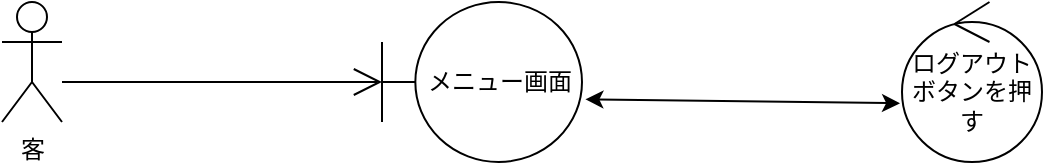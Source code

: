 <mxfile version="28.2.4">
  <diagram name="ページ1" id="SFMOJvE3ZJm7FPMLd5KX">
    <mxGraphModel dx="1017" dy="460" grid="1" gridSize="10" guides="1" tooltips="1" connect="1" arrows="1" fold="1" page="1" pageScale="1" pageWidth="1169" pageHeight="827" math="0" shadow="0">
      <root>
        <mxCell id="0" />
        <mxCell id="1" parent="0" />
        <mxCell id="s8_s2cy3kdPvnvvf6H2q-2" value="客" style="shape=umlActor;verticalLabelPosition=bottom;verticalAlign=top;html=1;" vertex="1" parent="1">
          <mxGeometry x="200" y="110" width="30" height="60" as="geometry" />
        </mxCell>
        <mxCell id="s8_s2cy3kdPvnvvf6H2q-3" value="" style="endArrow=open;endFill=1;endSize=12;html=1;rounded=0;" edge="1" parent="1">
          <mxGeometry width="160" relative="1" as="geometry">
            <mxPoint x="230" y="150" as="sourcePoint" />
            <mxPoint x="390" y="150" as="targetPoint" />
          </mxGeometry>
        </mxCell>
        <mxCell id="s8_s2cy3kdPvnvvf6H2q-4" value="メニュー画面" style="shape=umlBoundary;whiteSpace=wrap;html=1;" vertex="1" parent="1">
          <mxGeometry x="390" y="110" width="100" height="80" as="geometry" />
        </mxCell>
        <mxCell id="s8_s2cy3kdPvnvvf6H2q-5" value="ログアウトボタンを押す" style="ellipse;shape=umlControl;whiteSpace=wrap;html=1;" vertex="1" parent="1">
          <mxGeometry x="650" y="110" width="70" height="80" as="geometry" />
        </mxCell>
        <mxCell id="s8_s2cy3kdPvnvvf6H2q-8" value="" style="endArrow=classic;startArrow=classic;html=1;rounded=0;entryX=-0.014;entryY=0.633;entryDx=0;entryDy=0;entryPerimeter=0;exitX=1.017;exitY=0.608;exitDx=0;exitDy=0;exitPerimeter=0;" edge="1" parent="1" source="s8_s2cy3kdPvnvvf6H2q-4" target="s8_s2cy3kdPvnvvf6H2q-5">
          <mxGeometry width="50" height="50" relative="1" as="geometry">
            <mxPoint x="535" y="175" as="sourcePoint" />
            <mxPoint x="585" y="125" as="targetPoint" />
          </mxGeometry>
        </mxCell>
      </root>
    </mxGraphModel>
  </diagram>
</mxfile>
